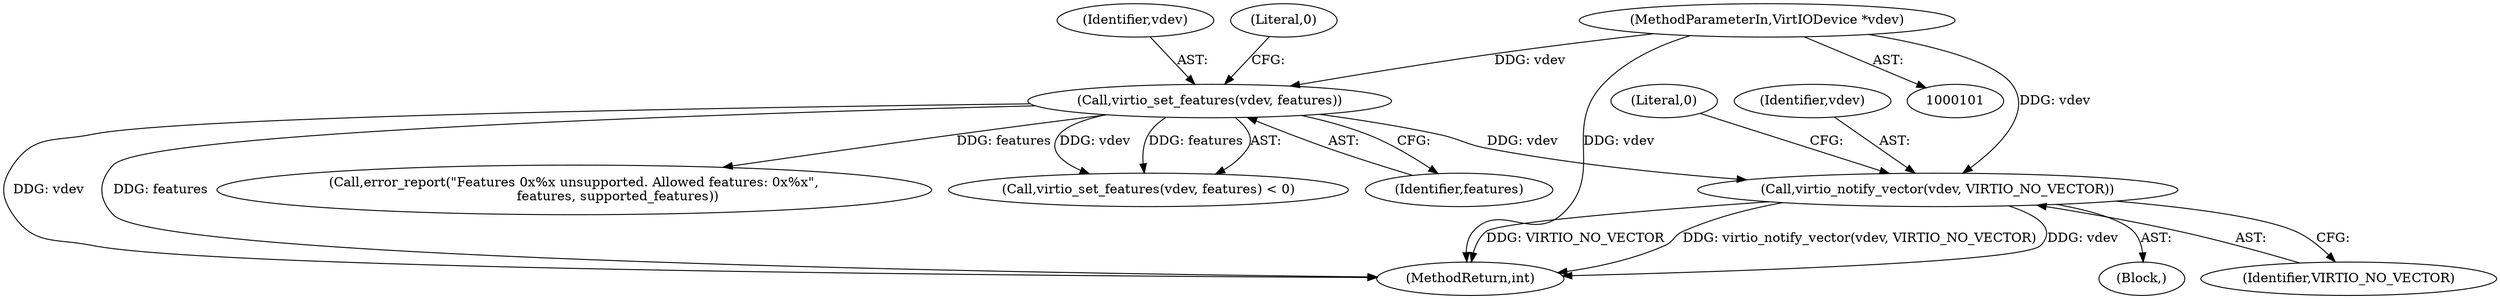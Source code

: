 digraph "0_qemu_a890a2f9137ac3cf5b607649e66a6f3a5512d8dc@pointer" {
"1000395" [label="(Call,virtio_notify_vector(vdev, VIRTIO_NO_VECTOR))"];
"1000165" [label="(Call,virtio_set_features(vdev, features))"];
"1000102" [label="(MethodParameterIn,VirtIODevice *vdev)"];
"1000399" [label="(Literal,0)"];
"1000396" [label="(Identifier,vdev)"];
"1000166" [label="(Identifier,vdev)"];
"1000176" [label="(Call,error_report(\"Features 0x%x unsupported. Allowed features: 0x%x\",\n                     features, supported_features))"];
"1000104" [label="(Block,)"];
"1000165" [label="(Call,virtio_set_features(vdev, features))"];
"1000168" [label="(Literal,0)"];
"1000395" [label="(Call,virtio_notify_vector(vdev, VIRTIO_NO_VECTOR))"];
"1000397" [label="(Identifier,VIRTIO_NO_VECTOR)"];
"1000102" [label="(MethodParameterIn,VirtIODevice *vdev)"];
"1000164" [label="(Call,virtio_set_features(vdev, features) < 0)"];
"1000400" [label="(MethodReturn,int)"];
"1000167" [label="(Identifier,features)"];
"1000395" -> "1000104"  [label="AST: "];
"1000395" -> "1000397"  [label="CFG: "];
"1000396" -> "1000395"  [label="AST: "];
"1000397" -> "1000395"  [label="AST: "];
"1000399" -> "1000395"  [label="CFG: "];
"1000395" -> "1000400"  [label="DDG: vdev"];
"1000395" -> "1000400"  [label="DDG: VIRTIO_NO_VECTOR"];
"1000395" -> "1000400"  [label="DDG: virtio_notify_vector(vdev, VIRTIO_NO_VECTOR)"];
"1000165" -> "1000395"  [label="DDG: vdev"];
"1000102" -> "1000395"  [label="DDG: vdev"];
"1000165" -> "1000164"  [label="AST: "];
"1000165" -> "1000167"  [label="CFG: "];
"1000166" -> "1000165"  [label="AST: "];
"1000167" -> "1000165"  [label="AST: "];
"1000168" -> "1000165"  [label="CFG: "];
"1000165" -> "1000400"  [label="DDG: vdev"];
"1000165" -> "1000400"  [label="DDG: features"];
"1000165" -> "1000164"  [label="DDG: vdev"];
"1000165" -> "1000164"  [label="DDG: features"];
"1000102" -> "1000165"  [label="DDG: vdev"];
"1000165" -> "1000176"  [label="DDG: features"];
"1000102" -> "1000101"  [label="AST: "];
"1000102" -> "1000400"  [label="DDG: vdev"];
}

